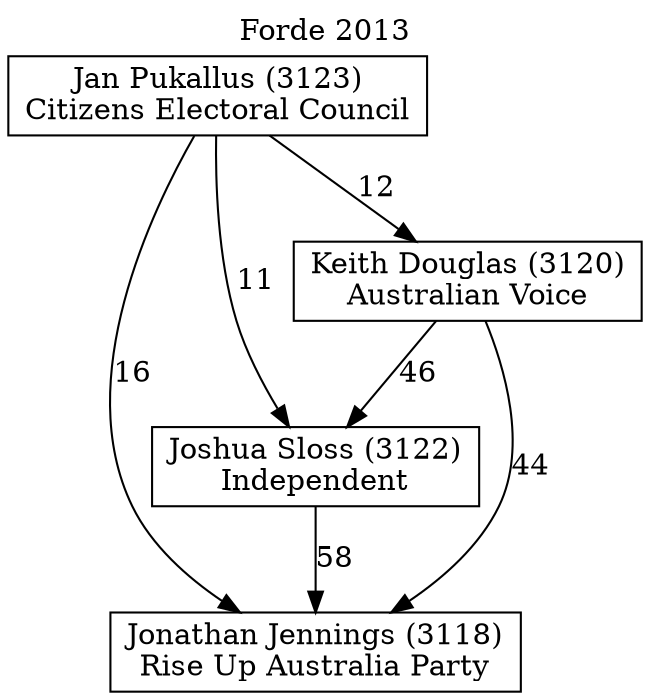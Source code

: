 // House preference flow
digraph "Jonathan Jennings (3118)_Forde_2013" {
	graph [label="Forde 2013" labelloc=t mclimit=10]
	node [shape=box]
	"Jonathan Jennings (3118)" [label="Jonathan Jennings (3118)
Rise Up Australia Party"]
	"Joshua Sloss (3122)" [label="Joshua Sloss (3122)
Independent"]
	"Keith Douglas (3120)" [label="Keith Douglas (3120)
Australian Voice"]
	"Jan Pukallus (3123)" [label="Jan Pukallus (3123)
Citizens Electoral Council"]
	"Joshua Sloss (3122)" -> "Jonathan Jennings (3118)" [label=58]
	"Keith Douglas (3120)" -> "Joshua Sloss (3122)" [label=46]
	"Jan Pukallus (3123)" -> "Keith Douglas (3120)" [label=12]
	"Keith Douglas (3120)" -> "Jonathan Jennings (3118)" [label=44]
	"Jan Pukallus (3123)" -> "Jonathan Jennings (3118)" [label=16]
	"Jan Pukallus (3123)" -> "Joshua Sloss (3122)" [label=11]
}
